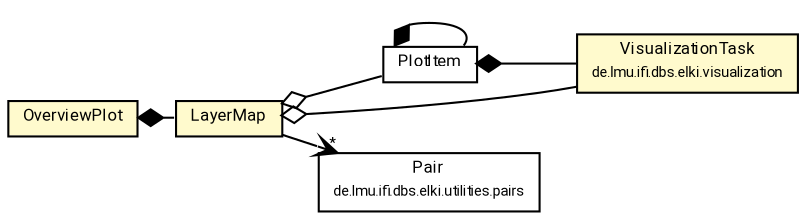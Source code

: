 #!/usr/local/bin/dot
#
# Class diagram 
# Generated by UMLGraph version R5_7_2-60-g0e99a6 (http://www.spinellis.gr/umlgraph/)
#

digraph G {
	graph [fontnames="svg"]
	edge [fontname="Roboto",fontsize=7,labelfontname="Roboto",labelfontsize=7,color="black"];
	node [fontname="Roboto",fontcolor="black",fontsize=8,shape=plaintext,margin=0,width=0,height=0];
	nodesep=0.15;
	ranksep=0.25;
	rankdir=LR;
	// de.lmu.ifi.dbs.elki.visualization.gui.overview.OverviewPlot
	c6205560 [label=<<table title="de.lmu.ifi.dbs.elki.visualization.gui.overview.OverviewPlot" border="0" cellborder="1" cellspacing="0" cellpadding="2" bgcolor="LemonChiffon" href="OverviewPlot.html" target="_parent">
		<tr><td><table border="0" cellspacing="0" cellpadding="1">
		<tr><td align="center" balign="center"> <font face="Roboto">OverviewPlot</font> </td></tr>
		</table></td></tr>
		</table>>, URL="OverviewPlot.html"];
	// de.lmu.ifi.dbs.elki.visualization.gui.overview.PlotItem
	c6205562 [label=<<table title="de.lmu.ifi.dbs.elki.visualization.gui.overview.PlotItem" border="0" cellborder="1" cellspacing="0" cellpadding="2" href="PlotItem.html" target="_parent">
		<tr><td><table border="0" cellspacing="0" cellpadding="1">
		<tr><td align="center" balign="center"> <font face="Roboto">PlotItem</font> </td></tr>
		</table></td></tr>
		</table>>, URL="PlotItem.html"];
	// de.lmu.ifi.dbs.elki.visualization.gui.overview.LayerMap
	c6205564 [label=<<table title="de.lmu.ifi.dbs.elki.visualization.gui.overview.LayerMap" border="0" cellborder="1" cellspacing="0" cellpadding="2" bgcolor="lemonChiffon" href="LayerMap.html" target="_parent">
		<tr><td><table border="0" cellspacing="0" cellpadding="1">
		<tr><td align="center" balign="center"> <font face="Roboto">LayerMap</font> </td></tr>
		</table></td></tr>
		</table>>, URL="LayerMap.html"];
	// de.lmu.ifi.dbs.elki.visualization.VisualizationTask
	c6205597 [label=<<table title="de.lmu.ifi.dbs.elki.visualization.VisualizationTask" border="0" cellborder="1" cellspacing="0" cellpadding="2" bgcolor="LemonChiffon" href="../../VisualizationTask.html" target="_parent">
		<tr><td><table border="0" cellspacing="0" cellpadding="1">
		<tr><td align="center" balign="center"> <font face="Roboto">VisualizationTask</font> </td></tr>
		<tr><td align="center" balign="center"> <font face="Roboto" point-size="7.0">de.lmu.ifi.dbs.elki.visualization</font> </td></tr>
		</table></td></tr>
		</table>>, URL="../../VisualizationTask.html"];
	// de.lmu.ifi.dbs.elki.utilities.pairs.Pair<FIRST, SECOND>
	c6207291 [label=<<table title="de.lmu.ifi.dbs.elki.utilities.pairs.Pair" border="0" cellborder="1" cellspacing="0" cellpadding="2" href="../../../utilities/pairs/Pair.html" target="_parent">
		<tr><td><table border="0" cellspacing="0" cellpadding="1">
		<tr><td align="center" balign="center"> <font face="Roboto">Pair</font> </td></tr>
		<tr><td align="center" balign="center"> <font face="Roboto" point-size="7.0">de.lmu.ifi.dbs.elki.utilities.pairs</font> </td></tr>
		</table></td></tr>
		</table>>, URL="../../../utilities/pairs/Pair.html"];
	// de.lmu.ifi.dbs.elki.visualization.gui.overview.OverviewPlot composed de.lmu.ifi.dbs.elki.visualization.gui.overview.LayerMap
	c6205560 -> c6205564 [arrowhead=none,arrowtail=diamond,dir=back,weight=6];
	// de.lmu.ifi.dbs.elki.visualization.gui.overview.PlotItem composed de.lmu.ifi.dbs.elki.visualization.VisualizationTask
	c6205562 -> c6205597 [arrowhead=none,arrowtail=diamond,dir=back,weight=6];
	// de.lmu.ifi.dbs.elki.visualization.gui.overview.PlotItem composed de.lmu.ifi.dbs.elki.visualization.gui.overview.PlotItem
	c6205562 -> c6205562 [arrowhead=none,arrowtail=diamond,dir=back,weight=6];
	// de.lmu.ifi.dbs.elki.visualization.gui.overview.LayerMap has de.lmu.ifi.dbs.elki.visualization.gui.overview.PlotItem
	c6205564 -> c6205562 [arrowhead=none,arrowtail=ediamond,dir=back,weight=4];
	// de.lmu.ifi.dbs.elki.visualization.gui.overview.LayerMap has de.lmu.ifi.dbs.elki.visualization.VisualizationTask
	c6205564 -> c6205597 [arrowhead=none,arrowtail=ediamond,dir=back,weight=4];
	// de.lmu.ifi.dbs.elki.visualization.gui.overview.LayerMap navassoc de.lmu.ifi.dbs.elki.utilities.pairs.Pair<FIRST, SECOND>
	c6205564 -> c6207291 [arrowhead=open,weight=1,headlabel="*"];
}

